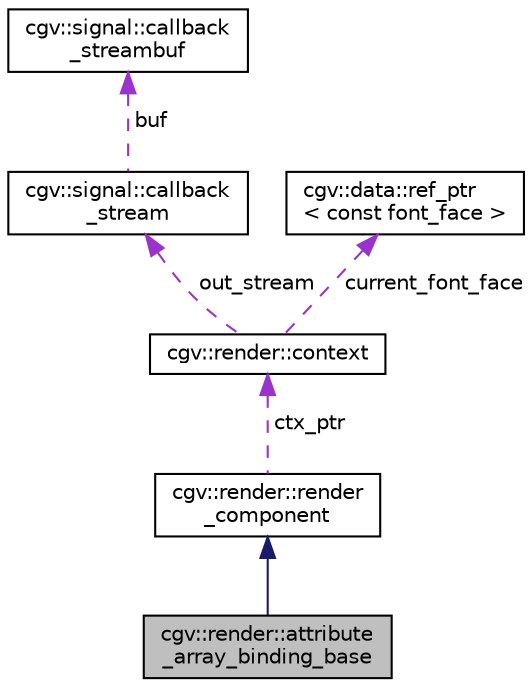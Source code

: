 digraph "cgv::render::attribute_array_binding_base"
{
  bgcolor="transparent";
  edge [fontname="Helvetica",fontsize="10",labelfontname="Helvetica",labelfontsize="10"];
  node [fontname="Helvetica",fontsize="10",shape=record];
  Node1 [label="cgv::render::attribute\l_array_binding_base",height=0.2,width=0.4,color="black", fillcolor="grey75", style="filled", fontcolor="black"];
  Node2 -> Node1 [dir="back",color="midnightblue",fontsize="10",style="solid",fontname="Helvetica"];
  Node2 [label="cgv::render::render\l_component",height=0.2,width=0.4,color="black",URL="$a00229.html",tooltip="base interface for all render components "];
  Node3 -> Node2 [dir="back",color="darkorchid3",fontsize="10",style="dashed",label=" ctx_ptr" ,fontname="Helvetica"];
  Node3 [label="cgv::render::context",height=0.2,width=0.4,color="black",URL="$a00221.html"];
  Node4 -> Node3 [dir="back",color="darkorchid3",fontsize="10",style="dashed",label=" out_stream" ,fontname="Helvetica"];
  Node4 [label="cgv::signal::callback\l_stream",height=0.2,width=0.4,color="black",URL="$a00243.html",tooltip="connect to the write signal of the callback stream in order to process all text written to the stream..."];
  Node5 -> Node4 [dir="back",color="darkorchid3",fontsize="10",style="dashed",label=" buf" ,fontname="Helvetica"];
  Node5 [label="cgv::signal::callback\l_streambuf",height=0.2,width=0.4,color="black",URL="$a00244.html",tooltip="simple implementation of a streambuf that sends all written text to the write signal that is referenc..."];
  Node6 -> Node3 [dir="back",color="darkorchid3",fontsize="10",style="dashed",label=" current_font_face" ,fontname="Helvetica"];
  Node6 [label="cgv::data::ref_ptr\l\< const font_face \>",height=0.2,width=0.4,color="black",URL="$a00073.html"];
}
